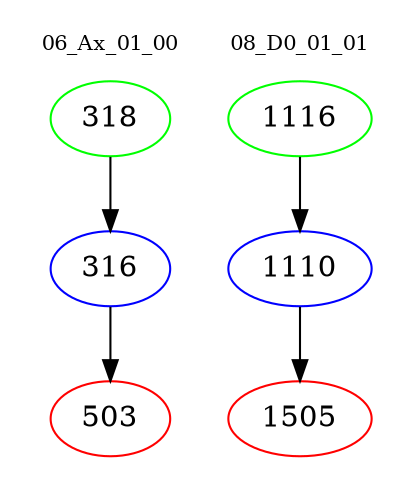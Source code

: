digraph{
subgraph cluster_0 {
color = white
label = "06_Ax_01_00";
fontsize=10;
T0_318 [label="318", color="green"]
T0_318 -> T0_316 [color="black"]
T0_316 [label="316", color="blue"]
T0_316 -> T0_503 [color="black"]
T0_503 [label="503", color="red"]
}
subgraph cluster_1 {
color = white
label = "08_D0_01_01";
fontsize=10;
T1_1116 [label="1116", color="green"]
T1_1116 -> T1_1110 [color="black"]
T1_1110 [label="1110", color="blue"]
T1_1110 -> T1_1505 [color="black"]
T1_1505 [label="1505", color="red"]
}
}
